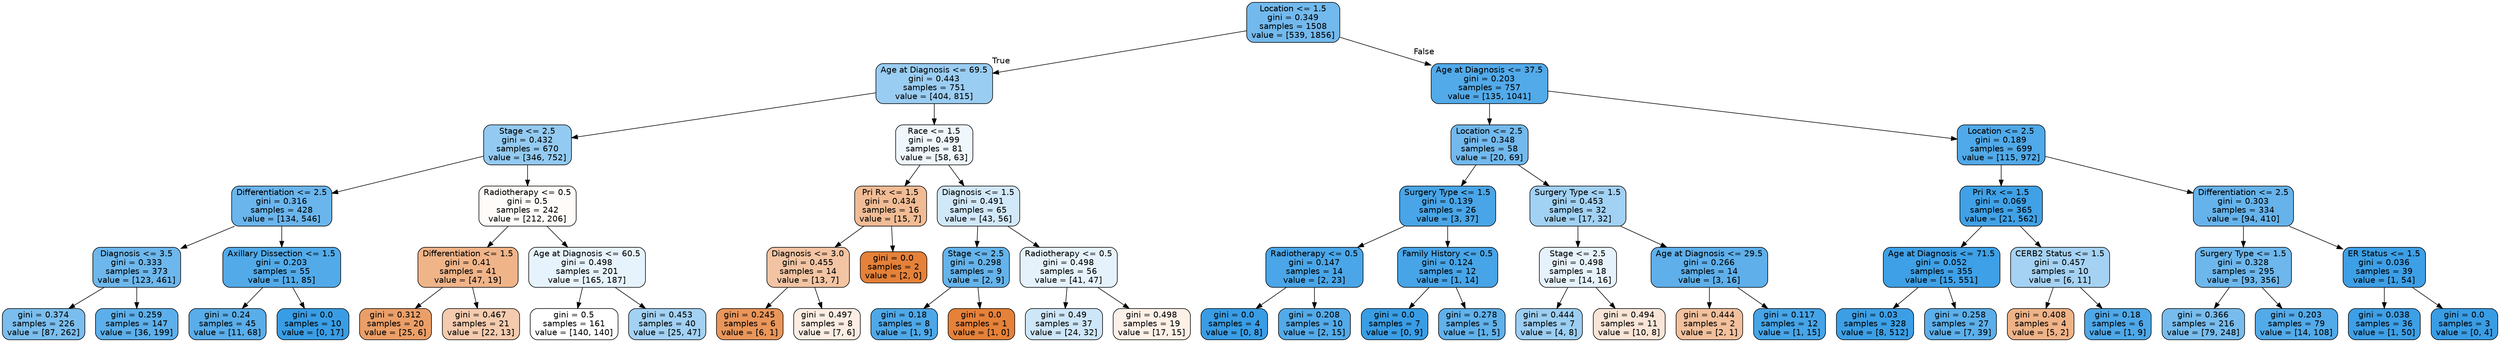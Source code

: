 digraph Tree {
node [shape=box, style="filled, rounded", color="black", fontname=helvetica] ;
edge [fontname=helvetica] ;
0 [label="Location <= 1.5\ngini = 0.349\nsamples = 1508\nvalue = [539, 1856]", fillcolor="#399de5b5"] ;
1 [label="Age at Diagnosis <= 69.5\ngini = 0.443\nsamples = 751\nvalue = [404, 815]", fillcolor="#399de581"] ;
0 -> 1 [labeldistance=2.5, labelangle=45, headlabel="True"] ;
2 [label="Stage <= 2.5\ngini = 0.432\nsamples = 670\nvalue = [346, 752]", fillcolor="#399de58a"] ;
1 -> 2 ;
3 [label="Differentiation <= 2.5\ngini = 0.316\nsamples = 428\nvalue = [134, 546]", fillcolor="#399de5c0"] ;
2 -> 3 ;
4 [label="Diagnosis <= 3.5\ngini = 0.333\nsamples = 373\nvalue = [123, 461]", fillcolor="#399de5bb"] ;
3 -> 4 ;
5 [label="gini = 0.374\nsamples = 226\nvalue = [87, 262]", fillcolor="#399de5aa"] ;
4 -> 5 ;
6 [label="gini = 0.259\nsamples = 147\nvalue = [36, 199]", fillcolor="#399de5d1"] ;
4 -> 6 ;
7 [label="Axillary Dissection <= 1.5\ngini = 0.203\nsamples = 55\nvalue = [11, 85]", fillcolor="#399de5de"] ;
3 -> 7 ;
8 [label="gini = 0.24\nsamples = 45\nvalue = [11, 68]", fillcolor="#399de5d6"] ;
7 -> 8 ;
9 [label="gini = 0.0\nsamples = 10\nvalue = [0, 17]", fillcolor="#399de5ff"] ;
7 -> 9 ;
10 [label="Radiotherapy <= 0.5\ngini = 0.5\nsamples = 242\nvalue = [212, 206]", fillcolor="#e5813907"] ;
2 -> 10 ;
11 [label="Differentiation <= 1.5\ngini = 0.41\nsamples = 41\nvalue = [47, 19]", fillcolor="#e5813998"] ;
10 -> 11 ;
12 [label="gini = 0.312\nsamples = 20\nvalue = [25, 6]", fillcolor="#e58139c2"] ;
11 -> 12 ;
13 [label="gini = 0.467\nsamples = 21\nvalue = [22, 13]", fillcolor="#e5813968"] ;
11 -> 13 ;
14 [label="Age at Diagnosis <= 60.5\ngini = 0.498\nsamples = 201\nvalue = [165, 187]", fillcolor="#399de51e"] ;
10 -> 14 ;
15 [label="gini = 0.5\nsamples = 161\nvalue = [140, 140]", fillcolor="#e5813900"] ;
14 -> 15 ;
16 [label="gini = 0.453\nsamples = 40\nvalue = [25, 47]", fillcolor="#399de577"] ;
14 -> 16 ;
17 [label="Race <= 1.5\ngini = 0.499\nsamples = 81\nvalue = [58, 63]", fillcolor="#399de514"] ;
1 -> 17 ;
18 [label="Pri Rx <= 1.5\ngini = 0.434\nsamples = 16\nvalue = [15, 7]", fillcolor="#e5813988"] ;
17 -> 18 ;
19 [label="Diagnosis <= 3.0\ngini = 0.455\nsamples = 14\nvalue = [13, 7]", fillcolor="#e5813976"] ;
18 -> 19 ;
20 [label="gini = 0.245\nsamples = 6\nvalue = [6, 1]", fillcolor="#e58139d4"] ;
19 -> 20 ;
21 [label="gini = 0.497\nsamples = 8\nvalue = [7, 6]", fillcolor="#e5813924"] ;
19 -> 21 ;
22 [label="gini = 0.0\nsamples = 2\nvalue = [2, 0]", fillcolor="#e58139ff"] ;
18 -> 22 ;
23 [label="Diagnosis <= 1.5\ngini = 0.491\nsamples = 65\nvalue = [43, 56]", fillcolor="#399de53b"] ;
17 -> 23 ;
24 [label="Stage <= 2.5\ngini = 0.298\nsamples = 9\nvalue = [2, 9]", fillcolor="#399de5c6"] ;
23 -> 24 ;
25 [label="gini = 0.18\nsamples = 8\nvalue = [1, 9]", fillcolor="#399de5e3"] ;
24 -> 25 ;
26 [label="gini = 0.0\nsamples = 1\nvalue = [1, 0]", fillcolor="#e58139ff"] ;
24 -> 26 ;
27 [label="Radiotherapy <= 0.5\ngini = 0.498\nsamples = 56\nvalue = [41, 47]", fillcolor="#399de521"] ;
23 -> 27 ;
28 [label="gini = 0.49\nsamples = 37\nvalue = [24, 32]", fillcolor="#399de540"] ;
27 -> 28 ;
29 [label="gini = 0.498\nsamples = 19\nvalue = [17, 15]", fillcolor="#e581391e"] ;
27 -> 29 ;
30 [label="Age at Diagnosis <= 37.5\ngini = 0.203\nsamples = 757\nvalue = [135, 1041]", fillcolor="#399de5de"] ;
0 -> 30 [labeldistance=2.5, labelangle=-45, headlabel="False"] ;
31 [label="Location <= 2.5\ngini = 0.348\nsamples = 58\nvalue = [20, 69]", fillcolor="#399de5b5"] ;
30 -> 31 ;
32 [label="Surgery Type <= 1.5\ngini = 0.139\nsamples = 26\nvalue = [3, 37]", fillcolor="#399de5ea"] ;
31 -> 32 ;
33 [label="Radiotherapy <= 0.5\ngini = 0.147\nsamples = 14\nvalue = [2, 23]", fillcolor="#399de5e9"] ;
32 -> 33 ;
34 [label="gini = 0.0\nsamples = 4\nvalue = [0, 8]", fillcolor="#399de5ff"] ;
33 -> 34 ;
35 [label="gini = 0.208\nsamples = 10\nvalue = [2, 15]", fillcolor="#399de5dd"] ;
33 -> 35 ;
36 [label="Family History <= 0.5\ngini = 0.124\nsamples = 12\nvalue = [1, 14]", fillcolor="#399de5ed"] ;
32 -> 36 ;
37 [label="gini = 0.0\nsamples = 7\nvalue = [0, 9]", fillcolor="#399de5ff"] ;
36 -> 37 ;
38 [label="gini = 0.278\nsamples = 5\nvalue = [1, 5]", fillcolor="#399de5cc"] ;
36 -> 38 ;
39 [label="Surgery Type <= 1.5\ngini = 0.453\nsamples = 32\nvalue = [17, 32]", fillcolor="#399de578"] ;
31 -> 39 ;
40 [label="Stage <= 2.5\ngini = 0.498\nsamples = 18\nvalue = [14, 16]", fillcolor="#399de520"] ;
39 -> 40 ;
41 [label="gini = 0.444\nsamples = 7\nvalue = [4, 8]", fillcolor="#399de57f"] ;
40 -> 41 ;
42 [label="gini = 0.494\nsamples = 11\nvalue = [10, 8]", fillcolor="#e5813933"] ;
40 -> 42 ;
43 [label="Age at Diagnosis <= 29.5\ngini = 0.266\nsamples = 14\nvalue = [3, 16]", fillcolor="#399de5cf"] ;
39 -> 43 ;
44 [label="gini = 0.444\nsamples = 2\nvalue = [2, 1]", fillcolor="#e581397f"] ;
43 -> 44 ;
45 [label="gini = 0.117\nsamples = 12\nvalue = [1, 15]", fillcolor="#399de5ee"] ;
43 -> 45 ;
46 [label="Location <= 2.5\ngini = 0.189\nsamples = 699\nvalue = [115, 972]", fillcolor="#399de5e1"] ;
30 -> 46 ;
47 [label="Pri Rx <= 1.5\ngini = 0.069\nsamples = 365\nvalue = [21, 562]", fillcolor="#399de5f5"] ;
46 -> 47 ;
48 [label="Age at Diagnosis <= 71.5\ngini = 0.052\nsamples = 355\nvalue = [15, 551]", fillcolor="#399de5f8"] ;
47 -> 48 ;
49 [label="gini = 0.03\nsamples = 328\nvalue = [8, 512]", fillcolor="#399de5fb"] ;
48 -> 49 ;
50 [label="gini = 0.258\nsamples = 27\nvalue = [7, 39]", fillcolor="#399de5d1"] ;
48 -> 50 ;
51 [label="CERB2 Status <= 1.5\ngini = 0.457\nsamples = 10\nvalue = [6, 11]", fillcolor="#399de574"] ;
47 -> 51 ;
52 [label="gini = 0.408\nsamples = 4\nvalue = [5, 2]", fillcolor="#e5813999"] ;
51 -> 52 ;
53 [label="gini = 0.18\nsamples = 6\nvalue = [1, 9]", fillcolor="#399de5e3"] ;
51 -> 53 ;
54 [label="Differentiation <= 2.5\ngini = 0.303\nsamples = 334\nvalue = [94, 410]", fillcolor="#399de5c5"] ;
46 -> 54 ;
55 [label="Surgery Type <= 1.5\ngini = 0.328\nsamples = 295\nvalue = [93, 356]", fillcolor="#399de5bc"] ;
54 -> 55 ;
56 [label="gini = 0.366\nsamples = 216\nvalue = [79, 248]", fillcolor="#399de5ae"] ;
55 -> 56 ;
57 [label="gini = 0.203\nsamples = 79\nvalue = [14, 108]", fillcolor="#399de5de"] ;
55 -> 57 ;
58 [label="ER Status <= 1.5\ngini = 0.036\nsamples = 39\nvalue = [1, 54]", fillcolor="#399de5fa"] ;
54 -> 58 ;
59 [label="gini = 0.038\nsamples = 36\nvalue = [1, 50]", fillcolor="#399de5fa"] ;
58 -> 59 ;
60 [label="gini = 0.0\nsamples = 3\nvalue = [0, 4]", fillcolor="#399de5ff"] ;
58 -> 60 ;
}